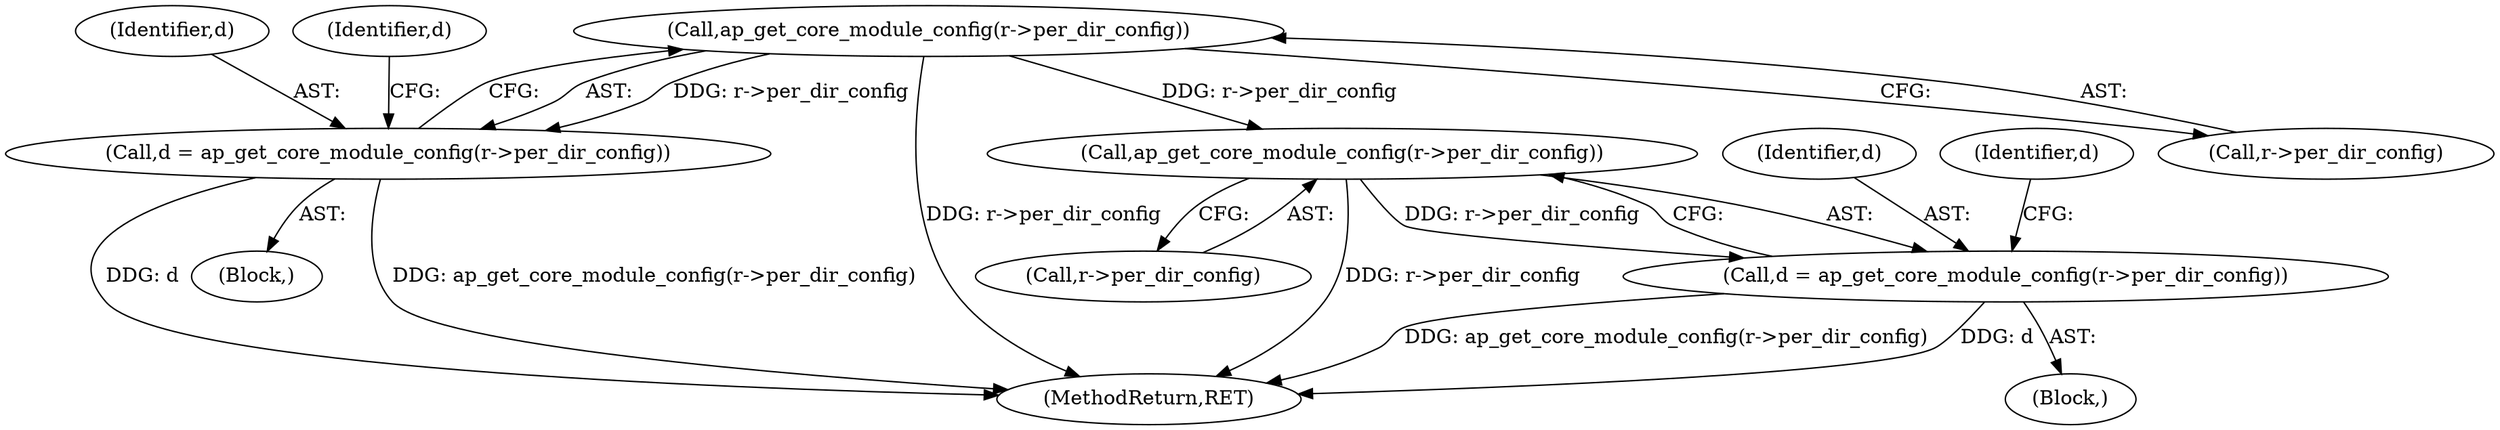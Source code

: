 digraph "0_httpd_cd2b7a26c776b0754fb98426a67804fd48118708@pointer" {
"1000142" [label="(Call,ap_get_core_module_config(r->per_dir_config))"];
"1000140" [label="(Call,d = ap_get_core_module_config(r->per_dir_config))"];
"1000222" [label="(Call,ap_get_core_module_config(r->per_dir_config))"];
"1000220" [label="(Call,d = ap_get_core_module_config(r->per_dir_config))"];
"1000222" [label="(Call,ap_get_core_module_config(r->per_dir_config))"];
"1000139" [label="(Block,)"];
"1000141" [label="(Identifier,d)"];
"1000635" [label="(MethodReturn,RET)"];
"1000140" [label="(Call,d = ap_get_core_module_config(r->per_dir_config))"];
"1000220" [label="(Call,d = ap_get_core_module_config(r->per_dir_config))"];
"1000221" [label="(Identifier,d)"];
"1000219" [label="(Block,)"];
"1000142" [label="(Call,ap_get_core_module_config(r->per_dir_config))"];
"1000228" [label="(Identifier,d)"];
"1000148" [label="(Identifier,d)"];
"1000143" [label="(Call,r->per_dir_config)"];
"1000223" [label="(Call,r->per_dir_config)"];
"1000142" -> "1000140"  [label="AST: "];
"1000142" -> "1000143"  [label="CFG: "];
"1000143" -> "1000142"  [label="AST: "];
"1000140" -> "1000142"  [label="CFG: "];
"1000142" -> "1000635"  [label="DDG: r->per_dir_config"];
"1000142" -> "1000140"  [label="DDG: r->per_dir_config"];
"1000142" -> "1000222"  [label="DDG: r->per_dir_config"];
"1000140" -> "1000139"  [label="AST: "];
"1000141" -> "1000140"  [label="AST: "];
"1000148" -> "1000140"  [label="CFG: "];
"1000140" -> "1000635"  [label="DDG: ap_get_core_module_config(r->per_dir_config)"];
"1000140" -> "1000635"  [label="DDG: d"];
"1000222" -> "1000220"  [label="AST: "];
"1000222" -> "1000223"  [label="CFG: "];
"1000223" -> "1000222"  [label="AST: "];
"1000220" -> "1000222"  [label="CFG: "];
"1000222" -> "1000635"  [label="DDG: r->per_dir_config"];
"1000222" -> "1000220"  [label="DDG: r->per_dir_config"];
"1000220" -> "1000219"  [label="AST: "];
"1000221" -> "1000220"  [label="AST: "];
"1000228" -> "1000220"  [label="CFG: "];
"1000220" -> "1000635"  [label="DDG: d"];
"1000220" -> "1000635"  [label="DDG: ap_get_core_module_config(r->per_dir_config)"];
}
